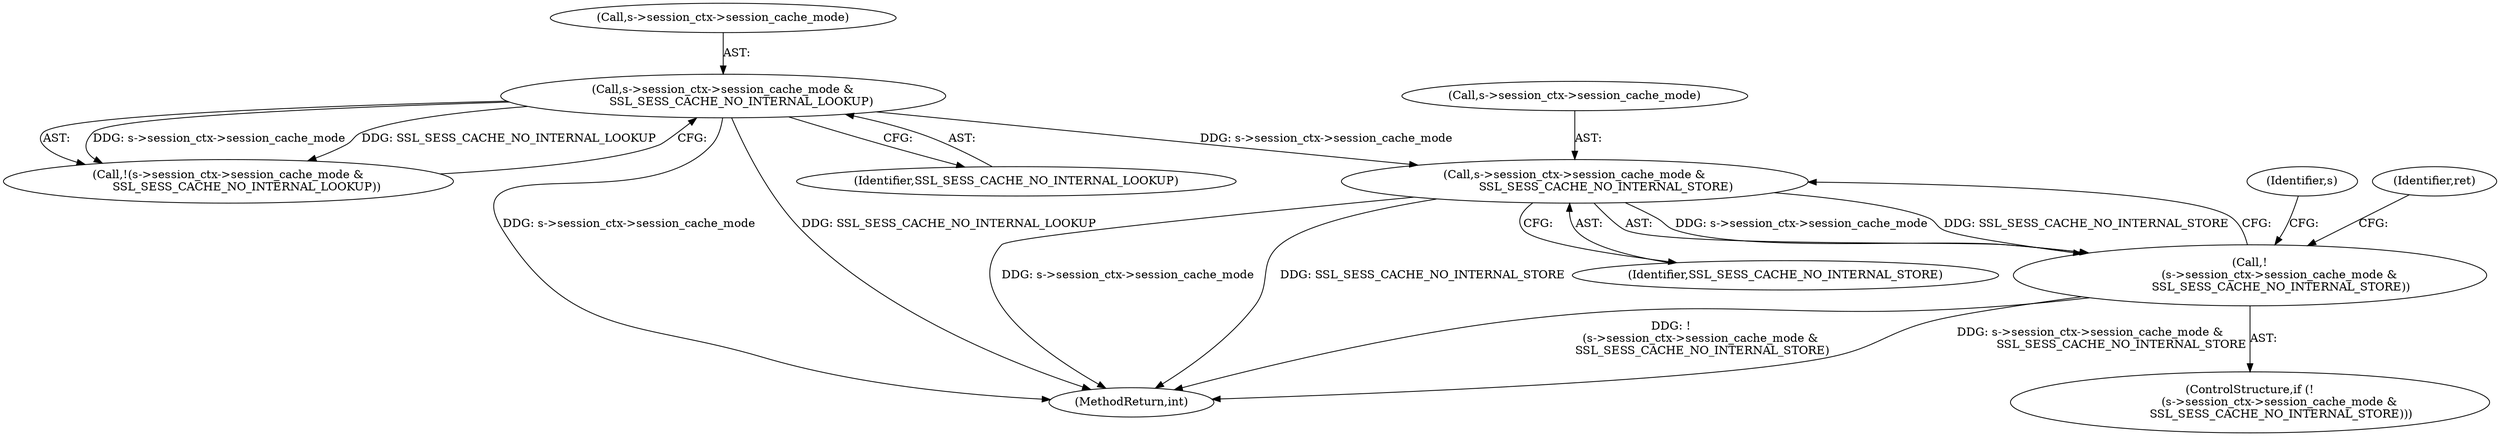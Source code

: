 digraph "0_openssl_a004e72b95835136d3f1ea90517f706c24c03da7_0@pointer" {
"1000311" [label="(Call,s->session_ctx->session_cache_mode &\n                 SSL_SESS_CACHE_NO_INTERNAL_STORE)"];
"1000192" [label="(Call,s->session_ctx->session_cache_mode &\n          SSL_SESS_CACHE_NO_INTERNAL_LOOKUP)"];
"1000310" [label="(Call,!\n                (s->session_ctx->session_cache_mode &\n                 SSL_SESS_CACHE_NO_INTERNAL_STORE))"];
"1000311" [label="(Call,s->session_ctx->session_cache_mode &\n                 SSL_SESS_CACHE_NO_INTERNAL_STORE)"];
"1000312" [label="(Call,s->session_ctx->session_cache_mode)"];
"1000192" [label="(Call,s->session_ctx->session_cache_mode &\n          SSL_SESS_CACHE_NO_INTERNAL_LOOKUP)"];
"1000191" [label="(Call,!(s->session_ctx->session_cache_mode &\n          SSL_SESS_CACHE_NO_INTERNAL_LOOKUP))"];
"1000516" [label="(MethodReturn,int)"];
"1000317" [label="(Identifier,SSL_SESS_CACHE_NO_INTERNAL_STORE)"];
"1000309" [label="(ControlStructure,if (!\n                (s->session_ctx->session_cache_mode &\n                 SSL_SESS_CACHE_NO_INTERNAL_STORE)))"];
"1000320" [label="(Identifier,s)"];
"1000310" [label="(Call,!\n                (s->session_ctx->session_cache_mode &\n                 SSL_SESS_CACHE_NO_INTERNAL_STORE))"];
"1000193" [label="(Call,s->session_ctx->session_cache_mode)"];
"1000325" [label="(Identifier,ret)"];
"1000198" [label="(Identifier,SSL_SESS_CACHE_NO_INTERNAL_LOOKUP)"];
"1000311" -> "1000310"  [label="AST: "];
"1000311" -> "1000317"  [label="CFG: "];
"1000312" -> "1000311"  [label="AST: "];
"1000317" -> "1000311"  [label="AST: "];
"1000310" -> "1000311"  [label="CFG: "];
"1000311" -> "1000516"  [label="DDG: s->session_ctx->session_cache_mode"];
"1000311" -> "1000516"  [label="DDG: SSL_SESS_CACHE_NO_INTERNAL_STORE"];
"1000311" -> "1000310"  [label="DDG: s->session_ctx->session_cache_mode"];
"1000311" -> "1000310"  [label="DDG: SSL_SESS_CACHE_NO_INTERNAL_STORE"];
"1000192" -> "1000311"  [label="DDG: s->session_ctx->session_cache_mode"];
"1000192" -> "1000191"  [label="AST: "];
"1000192" -> "1000198"  [label="CFG: "];
"1000193" -> "1000192"  [label="AST: "];
"1000198" -> "1000192"  [label="AST: "];
"1000191" -> "1000192"  [label="CFG: "];
"1000192" -> "1000516"  [label="DDG: s->session_ctx->session_cache_mode"];
"1000192" -> "1000516"  [label="DDG: SSL_SESS_CACHE_NO_INTERNAL_LOOKUP"];
"1000192" -> "1000191"  [label="DDG: s->session_ctx->session_cache_mode"];
"1000192" -> "1000191"  [label="DDG: SSL_SESS_CACHE_NO_INTERNAL_LOOKUP"];
"1000310" -> "1000309"  [label="AST: "];
"1000320" -> "1000310"  [label="CFG: "];
"1000325" -> "1000310"  [label="CFG: "];
"1000310" -> "1000516"  [label="DDG: !\n                (s->session_ctx->session_cache_mode &\n                 SSL_SESS_CACHE_NO_INTERNAL_STORE)"];
"1000310" -> "1000516"  [label="DDG: s->session_ctx->session_cache_mode &\n                 SSL_SESS_CACHE_NO_INTERNAL_STORE"];
}
